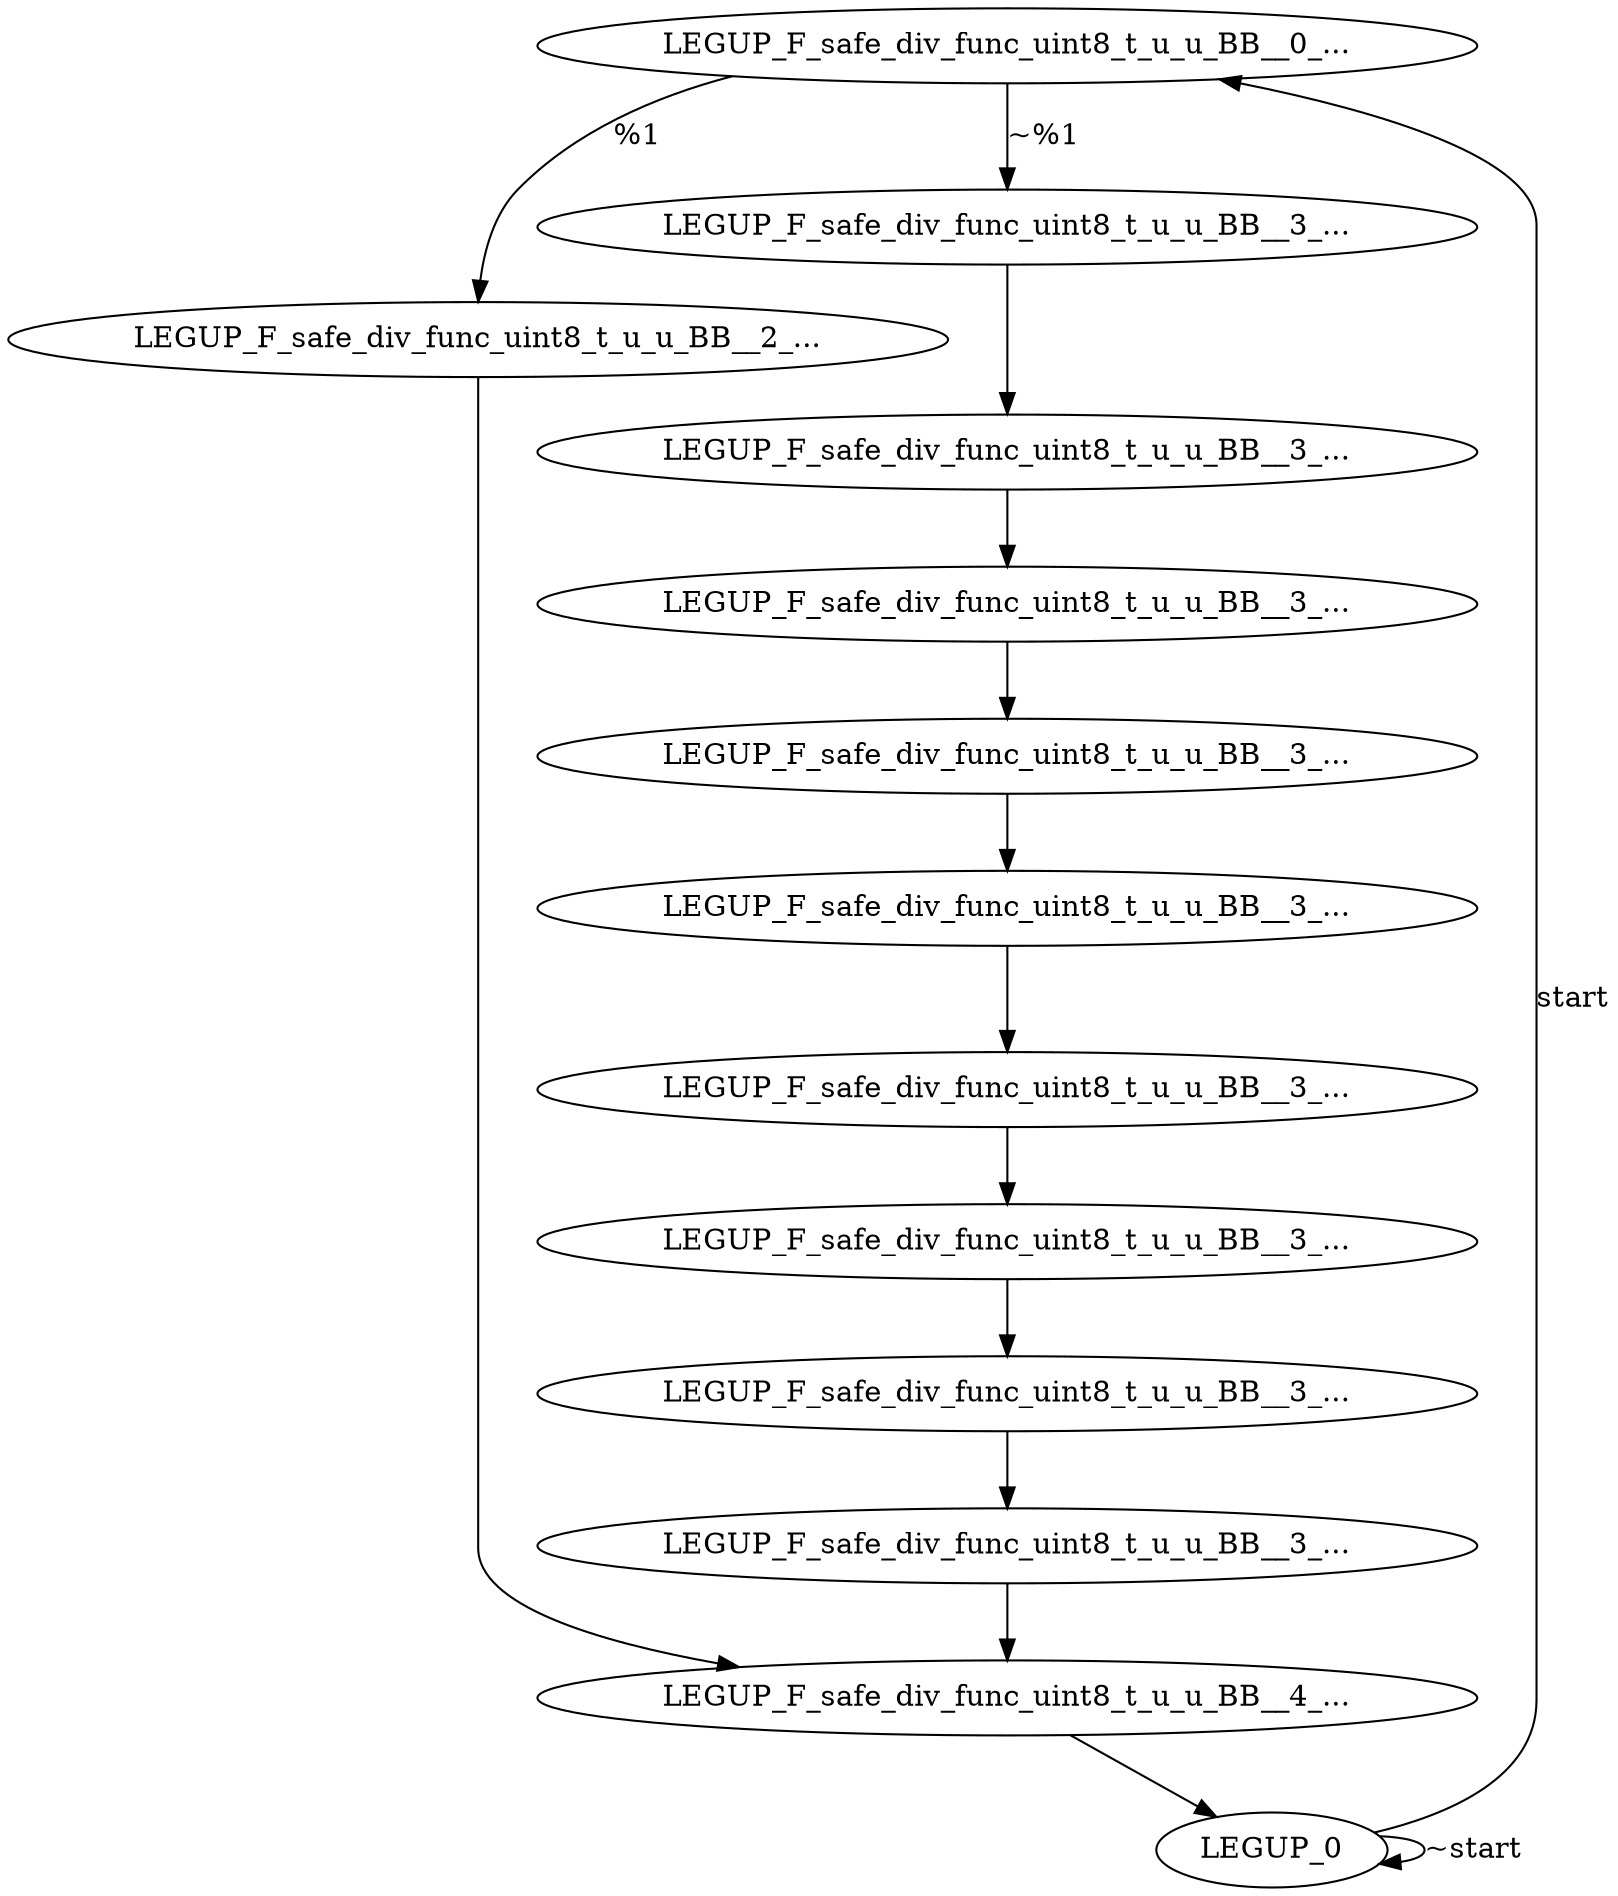 digraph {
Node0x2b8ce70[label="LEGUP_F_safe_div_func_uint8_t_u_u_BB__0_..."];
Node0x2b3fbc0[label="LEGUP_0"];
Node0x2b3fbc0 -> Node0x2b8ce70[label="start"];
Node0x2b3fbc0 -> Node0x2b3fbc0[label="~start"];
Node0x2b8e440[label="LEGUP_F_safe_div_func_uint8_t_u_u_BB__2_..."];
Node0x2b8ce70 -> Node0x2b8e440[label="%1"];
Node0x2b8da80[label="LEGUP_F_safe_div_func_uint8_t_u_u_BB__3_..."];
Node0x2b8ce70 -> Node0x2b8da80[label="~%1"];
Node0x2b8dc00[label="LEGUP_F_safe_div_func_uint8_t_u_u_BB__4_..."];
Node0x2b8e440 -> Node0x2b8dc00;
Node0x2b8ea10[label="LEGUP_F_safe_div_func_uint8_t_u_u_BB__3_..."];
Node0x2b8da80 -> Node0x2b8ea10;
Node0x2b8e0e0[label="LEGUP_F_safe_div_func_uint8_t_u_u_BB__3_..."];
Node0x2b8ea10 -> Node0x2b8e0e0;
Node0x2b8e1e0[label="LEGUP_F_safe_div_func_uint8_t_u_u_BB__3_..."];
Node0x2b8e0e0 -> Node0x2b8e1e0;
Node0x2b8e2e0[label="LEGUP_F_safe_div_func_uint8_t_u_u_BB__3_..."];
Node0x2b8e1e0 -> Node0x2b8e2e0;
Node0x2b8d030[label="LEGUP_F_safe_div_func_uint8_t_u_u_BB__3_..."];
Node0x2b8e2e0 -> Node0x2b8d030;
Node0x2b8d170[label="LEGUP_F_safe_div_func_uint8_t_u_u_BB__3_..."];
Node0x2b8d030 -> Node0x2b8d170;
Node0x2b8d2b0[label="LEGUP_F_safe_div_func_uint8_t_u_u_BB__3_..."];
Node0x2b8d170 -> Node0x2b8d2b0;
Node0x2b8d3f0[label="LEGUP_F_safe_div_func_uint8_t_u_u_BB__3_..."];
Node0x2b8d2b0 -> Node0x2b8d3f0;
Node0x2b8d3f0 -> Node0x2b8dc00;
Node0x2b8dc00 -> Node0x2b3fbc0;
}

